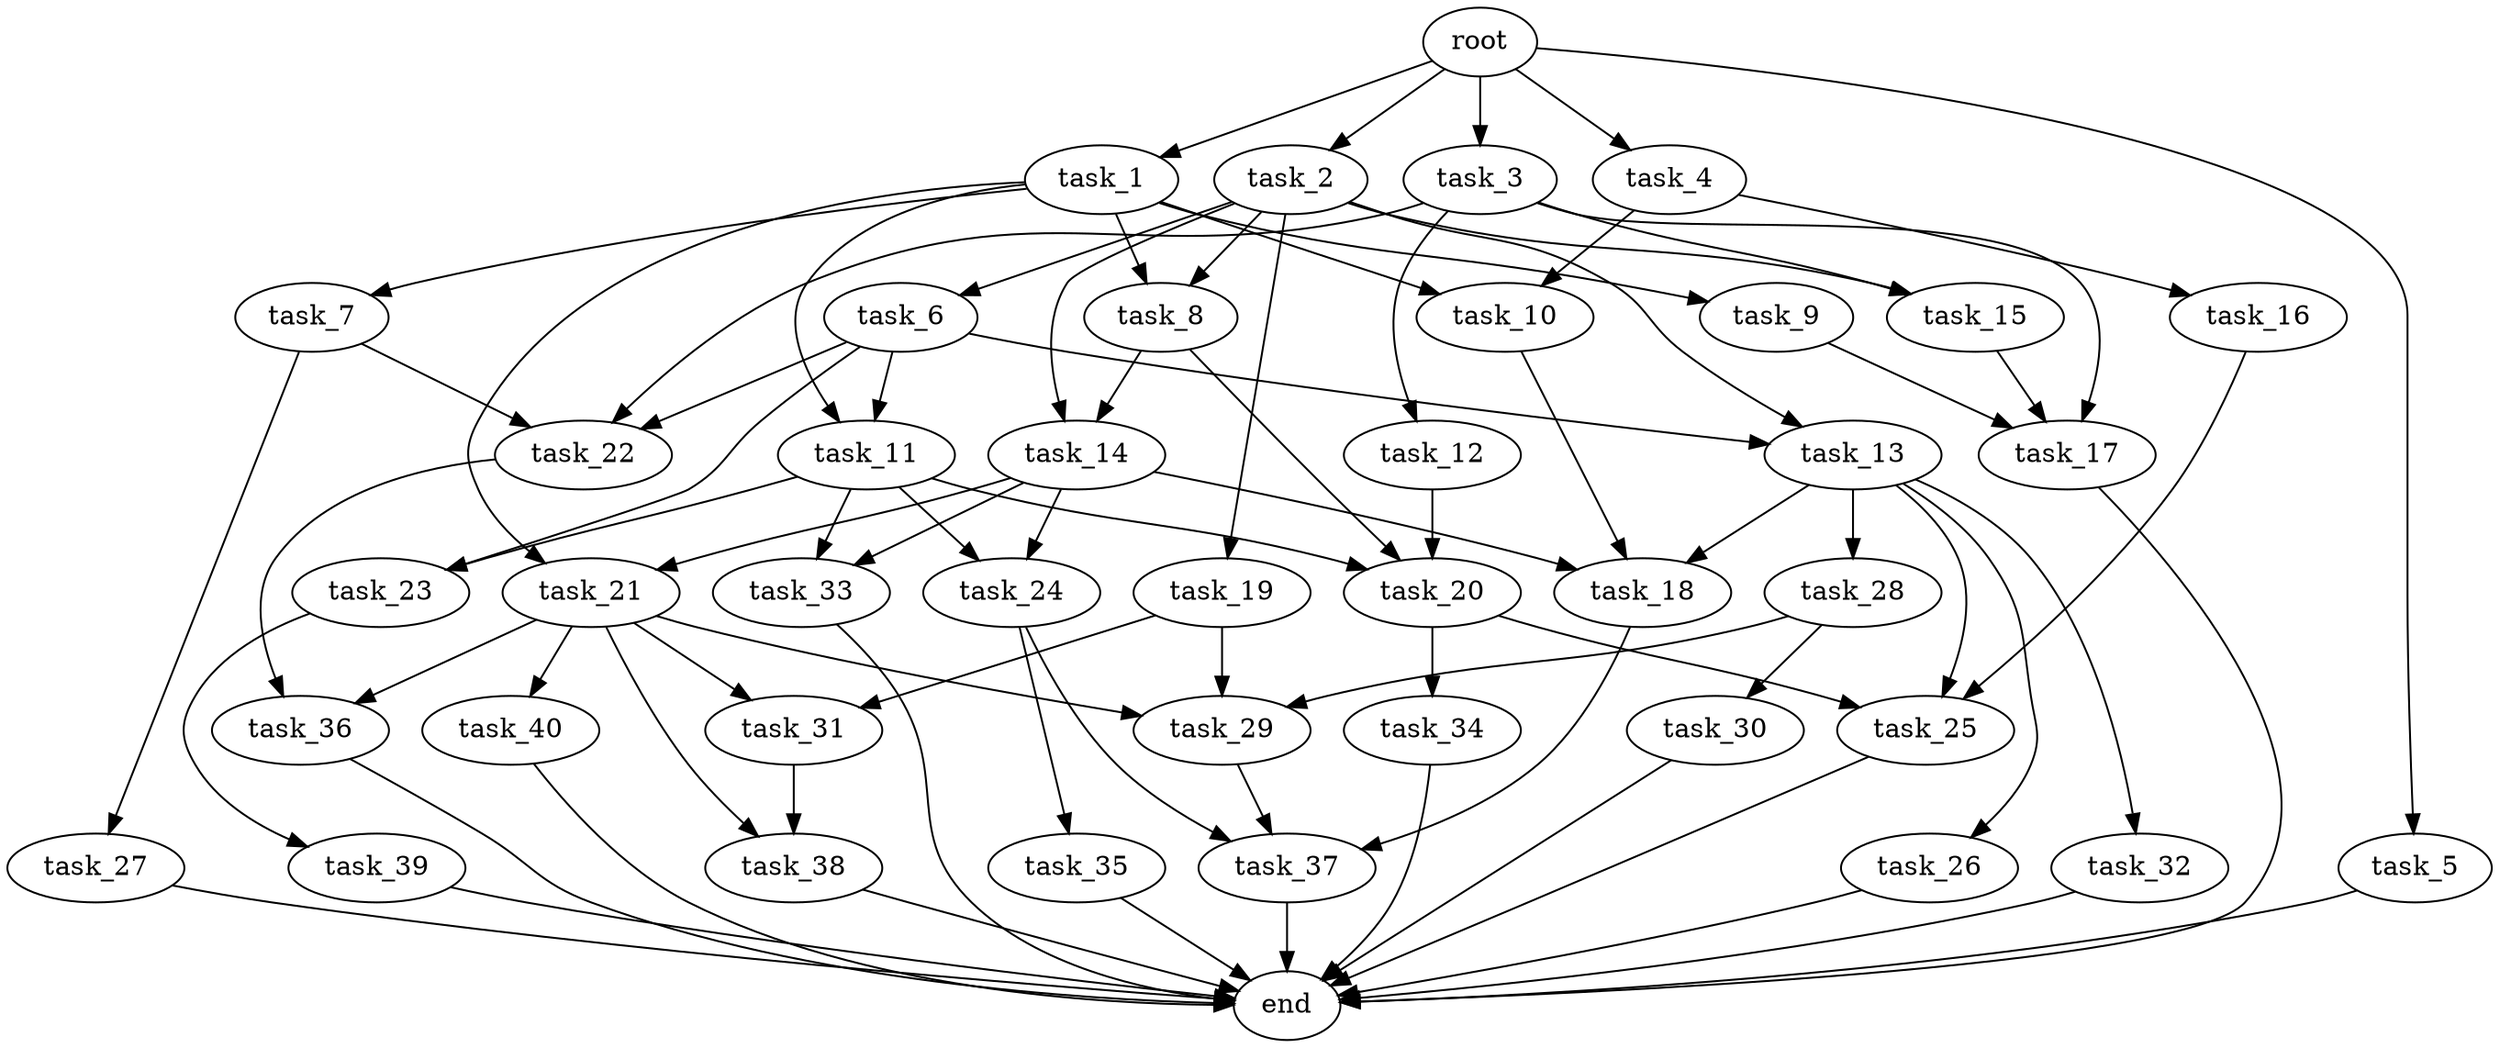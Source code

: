 digraph G {
  root [size="0.000000e+00"];
  task_1 [size="3.616695e+10"];
  task_2 [size="3.659578e+09"];
  task_3 [size="9.749697e+10"];
  task_4 [size="1.089422e+10"];
  task_5 [size="5.103089e+10"];
  task_6 [size="5.006485e+10"];
  task_7 [size="4.834243e+10"];
  task_8 [size="3.014070e+10"];
  task_9 [size="1.456599e+10"];
  task_10 [size="2.353700e+10"];
  task_11 [size="8.641080e+10"];
  task_12 [size="8.117139e+10"];
  task_13 [size="3.076688e+10"];
  task_14 [size="3.073078e+10"];
  task_15 [size="4.193342e+10"];
  task_16 [size="7.389468e+10"];
  task_17 [size="3.784659e+10"];
  task_18 [size="1.524451e+10"];
  task_19 [size="1.105518e+10"];
  task_20 [size="8.697196e+09"];
  task_21 [size="7.906508e+10"];
  task_22 [size="4.328804e+10"];
  task_23 [size="2.528525e+10"];
  task_24 [size="7.382810e+10"];
  task_25 [size="3.563447e+10"];
  task_26 [size="3.569815e+10"];
  task_27 [size="5.748746e+10"];
  task_28 [size="1.721503e+10"];
  task_29 [size="9.698996e+10"];
  task_30 [size="6.599588e+10"];
  task_31 [size="2.764846e+10"];
  task_32 [size="2.831266e+10"];
  task_33 [size="8.183785e+10"];
  task_34 [size="7.664383e+10"];
  task_35 [size="1.011652e+10"];
  task_36 [size="7.102864e+10"];
  task_37 [size="4.931083e+10"];
  task_38 [size="1.956452e+10"];
  task_39 [size="5.504762e+10"];
  task_40 [size="5.312433e+10"];
  end [size="0.000000e+00"];

  root -> task_1 [size="1.000000e-12"];
  root -> task_2 [size="1.000000e-12"];
  root -> task_3 [size="1.000000e-12"];
  root -> task_4 [size="1.000000e-12"];
  root -> task_5 [size="1.000000e-12"];
  task_1 -> task_7 [size="4.834243e+08"];
  task_1 -> task_8 [size="1.507035e+08"];
  task_1 -> task_9 [size="1.456599e+08"];
  task_1 -> task_10 [size="1.176850e+08"];
  task_1 -> task_11 [size="4.320540e+08"];
  task_1 -> task_21 [size="3.953254e+08"];
  task_2 -> task_6 [size="5.006485e+08"];
  task_2 -> task_8 [size="1.507035e+08"];
  task_2 -> task_13 [size="1.538344e+08"];
  task_2 -> task_14 [size="1.536539e+08"];
  task_2 -> task_15 [size="2.096671e+08"];
  task_2 -> task_19 [size="1.105518e+08"];
  task_3 -> task_12 [size="8.117139e+08"];
  task_3 -> task_15 [size="2.096671e+08"];
  task_3 -> task_17 [size="1.261553e+08"];
  task_3 -> task_22 [size="1.442935e+08"];
  task_4 -> task_10 [size="1.176850e+08"];
  task_4 -> task_16 [size="7.389468e+08"];
  task_5 -> end [size="1.000000e-12"];
  task_6 -> task_11 [size="4.320540e+08"];
  task_6 -> task_13 [size="1.538344e+08"];
  task_6 -> task_22 [size="1.442935e+08"];
  task_6 -> task_23 [size="1.264263e+08"];
  task_7 -> task_22 [size="1.442935e+08"];
  task_7 -> task_27 [size="5.748746e+08"];
  task_8 -> task_14 [size="1.536539e+08"];
  task_8 -> task_20 [size="2.899065e+07"];
  task_9 -> task_17 [size="1.261553e+08"];
  task_10 -> task_18 [size="5.081505e+07"];
  task_11 -> task_20 [size="2.899065e+07"];
  task_11 -> task_23 [size="1.264263e+08"];
  task_11 -> task_24 [size="3.691405e+08"];
  task_11 -> task_33 [size="4.091892e+08"];
  task_12 -> task_20 [size="2.899065e+07"];
  task_13 -> task_18 [size="5.081505e+07"];
  task_13 -> task_25 [size="1.187816e+08"];
  task_13 -> task_26 [size="3.569815e+08"];
  task_13 -> task_28 [size="1.721503e+08"];
  task_13 -> task_32 [size="2.831266e+08"];
  task_14 -> task_18 [size="5.081505e+07"];
  task_14 -> task_21 [size="3.953254e+08"];
  task_14 -> task_24 [size="3.691405e+08"];
  task_14 -> task_33 [size="4.091892e+08"];
  task_15 -> task_17 [size="1.261553e+08"];
  task_16 -> task_25 [size="1.187816e+08"];
  task_17 -> end [size="1.000000e-12"];
  task_18 -> task_37 [size="1.643694e+08"];
  task_19 -> task_29 [size="3.232999e+08"];
  task_19 -> task_31 [size="1.382423e+08"];
  task_20 -> task_25 [size="1.187816e+08"];
  task_20 -> task_34 [size="7.664383e+08"];
  task_21 -> task_29 [size="3.232999e+08"];
  task_21 -> task_31 [size="1.382423e+08"];
  task_21 -> task_36 [size="3.551432e+08"];
  task_21 -> task_38 [size="9.782261e+07"];
  task_21 -> task_40 [size="5.312433e+08"];
  task_22 -> task_36 [size="3.551432e+08"];
  task_23 -> task_39 [size="5.504762e+08"];
  task_24 -> task_35 [size="1.011652e+08"];
  task_24 -> task_37 [size="1.643694e+08"];
  task_25 -> end [size="1.000000e-12"];
  task_26 -> end [size="1.000000e-12"];
  task_27 -> end [size="1.000000e-12"];
  task_28 -> task_29 [size="3.232999e+08"];
  task_28 -> task_30 [size="6.599588e+08"];
  task_29 -> task_37 [size="1.643694e+08"];
  task_30 -> end [size="1.000000e-12"];
  task_31 -> task_38 [size="9.782261e+07"];
  task_32 -> end [size="1.000000e-12"];
  task_33 -> end [size="1.000000e-12"];
  task_34 -> end [size="1.000000e-12"];
  task_35 -> end [size="1.000000e-12"];
  task_36 -> end [size="1.000000e-12"];
  task_37 -> end [size="1.000000e-12"];
  task_38 -> end [size="1.000000e-12"];
  task_39 -> end [size="1.000000e-12"];
  task_40 -> end [size="1.000000e-12"];
}
